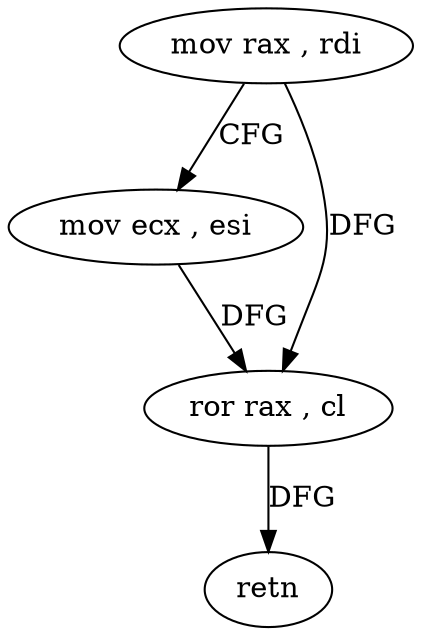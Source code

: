 digraph "func" {
"161869" [label = "mov rax , rdi" ]
"161872" [label = "mov ecx , esi" ]
"161874" [label = "ror rax , cl" ]
"161877" [label = "retn" ]
"161869" -> "161872" [ label = "CFG" ]
"161869" -> "161874" [ label = "DFG" ]
"161872" -> "161874" [ label = "DFG" ]
"161874" -> "161877" [ label = "DFG" ]
}
